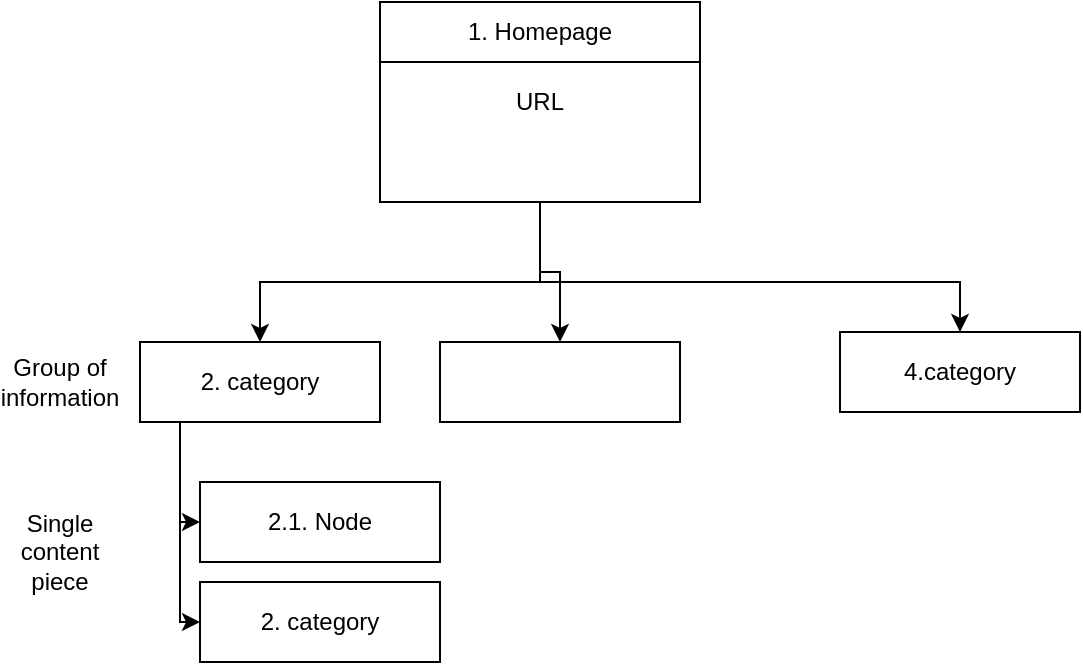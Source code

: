 <mxfile version="20.5.0" type="github">
  <diagram id="0uAz99eKMJNXKcXDl2yh" name="Page-1">
    <mxGraphModel dx="830" dy="620" grid="1" gridSize="10" guides="1" tooltips="1" connect="1" arrows="1" fold="1" page="1" pageScale="1" pageWidth="827" pageHeight="1169" math="0" shadow="0">
      <root>
        <mxCell id="0" />
        <mxCell id="1" parent="0" />
        <mxCell id="5NBuqg2_A_mSfcLsjchL-4" style="edgeStyle=orthogonalEdgeStyle;rounded=0;orthogonalLoop=1;jettySize=auto;html=1;" edge="1" parent="1" source="5NBuqg2_A_mSfcLsjchL-1" target="5NBuqg2_A_mSfcLsjchL-3">
          <mxGeometry relative="1" as="geometry">
            <Array as="points">
              <mxPoint x="390" y="150" />
              <mxPoint x="250" y="150" />
            </Array>
          </mxGeometry>
        </mxCell>
        <mxCell id="5NBuqg2_A_mSfcLsjchL-10" style="edgeStyle=orthogonalEdgeStyle;rounded=0;orthogonalLoop=1;jettySize=auto;html=1;" edge="1" parent="1" source="5NBuqg2_A_mSfcLsjchL-1" target="5NBuqg2_A_mSfcLsjchL-9">
          <mxGeometry relative="1" as="geometry" />
        </mxCell>
        <mxCell id="5NBuqg2_A_mSfcLsjchL-12" style="edgeStyle=orthogonalEdgeStyle;rounded=0;orthogonalLoop=1;jettySize=auto;html=1;entryX=0.5;entryY=0;entryDx=0;entryDy=0;" edge="1" parent="1" source="5NBuqg2_A_mSfcLsjchL-1" target="5NBuqg2_A_mSfcLsjchL-11">
          <mxGeometry relative="1" as="geometry">
            <Array as="points">
              <mxPoint x="390" y="150" />
              <mxPoint x="600" y="150" />
            </Array>
          </mxGeometry>
        </mxCell>
        <mxCell id="5NBuqg2_A_mSfcLsjchL-1" value="URL" style="rounded=0;whiteSpace=wrap;html=1;" vertex="1" parent="1">
          <mxGeometry x="310" y="10" width="160" height="100" as="geometry" />
        </mxCell>
        <mxCell id="5NBuqg2_A_mSfcLsjchL-2" value="1. Homepage" style="rounded=0;whiteSpace=wrap;html=1;" vertex="1" parent="1">
          <mxGeometry x="310" y="10" width="160" height="30" as="geometry" />
        </mxCell>
        <mxCell id="5NBuqg2_A_mSfcLsjchL-26" style="edgeStyle=orthogonalEdgeStyle;rounded=0;orthogonalLoop=1;jettySize=auto;html=1;entryX=0;entryY=0.5;entryDx=0;entryDy=0;" edge="1" parent="1" source="5NBuqg2_A_mSfcLsjchL-3" target="5NBuqg2_A_mSfcLsjchL-5">
          <mxGeometry relative="1" as="geometry">
            <Array as="points">
              <mxPoint x="210" y="270" />
            </Array>
          </mxGeometry>
        </mxCell>
        <mxCell id="5NBuqg2_A_mSfcLsjchL-28" style="edgeStyle=orthogonalEdgeStyle;rounded=0;orthogonalLoop=1;jettySize=auto;html=1;" edge="1" parent="1" source="5NBuqg2_A_mSfcLsjchL-3" target="5NBuqg2_A_mSfcLsjchL-27">
          <mxGeometry relative="1" as="geometry">
            <Array as="points">
              <mxPoint x="210" y="240" />
              <mxPoint x="210" y="240" />
            </Array>
          </mxGeometry>
        </mxCell>
        <mxCell id="5NBuqg2_A_mSfcLsjchL-3" value="2. category" style="rounded=0;whiteSpace=wrap;html=1;" vertex="1" parent="1">
          <mxGeometry x="190" y="180" width="120" height="40" as="geometry" />
        </mxCell>
        <mxCell id="5NBuqg2_A_mSfcLsjchL-5" value="2.1. Node" style="rounded=0;whiteSpace=wrap;html=1;" vertex="1" parent="1">
          <mxGeometry x="220" y="250" width="120" height="40" as="geometry" />
        </mxCell>
        <mxCell id="5NBuqg2_A_mSfcLsjchL-7" value="Group of information" style="text;html=1;strokeColor=none;fillColor=none;align=center;verticalAlign=middle;whiteSpace=wrap;rounded=0;" vertex="1" parent="1">
          <mxGeometry x="120" y="185" width="60" height="30" as="geometry" />
        </mxCell>
        <mxCell id="5NBuqg2_A_mSfcLsjchL-8" value="Single content piece" style="text;html=1;strokeColor=none;fillColor=none;align=center;verticalAlign=middle;whiteSpace=wrap;rounded=0;" vertex="1" parent="1">
          <mxGeometry x="120" y="270" width="60" height="30" as="geometry" />
        </mxCell>
        <mxCell id="5NBuqg2_A_mSfcLsjchL-9" value="" style="rounded=0;whiteSpace=wrap;html=1;" vertex="1" parent="1">
          <mxGeometry x="340" y="180" width="120" height="40" as="geometry" />
        </mxCell>
        <mxCell id="5NBuqg2_A_mSfcLsjchL-11" value="4.category" style="rounded=0;whiteSpace=wrap;html=1;" vertex="1" parent="1">
          <mxGeometry x="540" y="175" width="120" height="40" as="geometry" />
        </mxCell>
        <mxCell id="5NBuqg2_A_mSfcLsjchL-27" value="2. category" style="rounded=0;whiteSpace=wrap;html=1;" vertex="1" parent="1">
          <mxGeometry x="220" y="300" width="120" height="40" as="geometry" />
        </mxCell>
      </root>
    </mxGraphModel>
  </diagram>
</mxfile>
